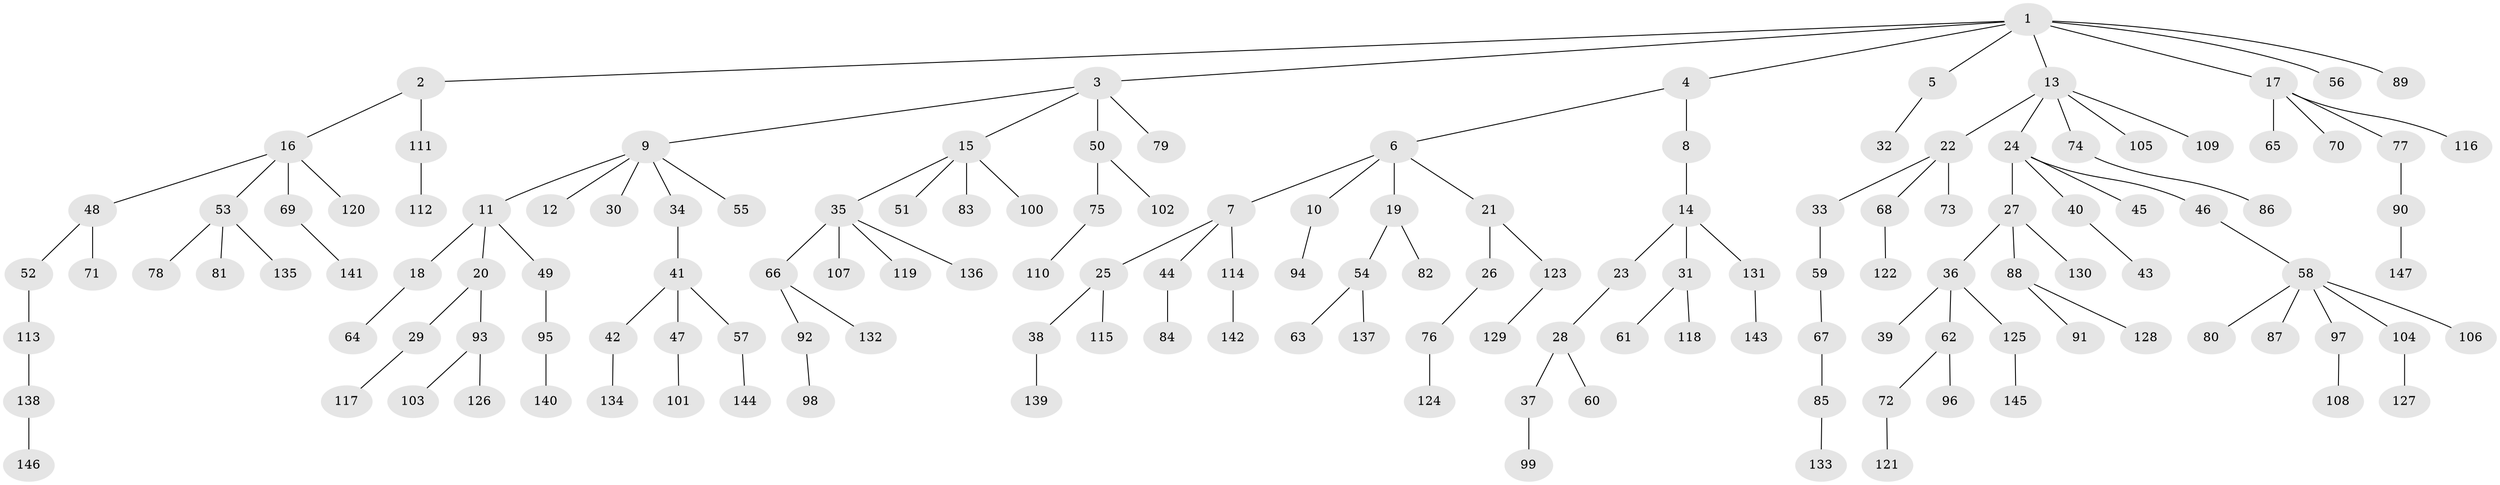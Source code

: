 // coarse degree distribution, {7: 0.009900990099009901, 6: 0.04950495049504951, 3: 0.07920792079207921, 2: 0.15841584158415842, 5: 0.0297029702970297, 4: 0.07920792079207921, 1: 0.594059405940594}
// Generated by graph-tools (version 1.1) at 2025/24/03/03/25 07:24:06]
// undirected, 147 vertices, 146 edges
graph export_dot {
graph [start="1"]
  node [color=gray90,style=filled];
  1;
  2;
  3;
  4;
  5;
  6;
  7;
  8;
  9;
  10;
  11;
  12;
  13;
  14;
  15;
  16;
  17;
  18;
  19;
  20;
  21;
  22;
  23;
  24;
  25;
  26;
  27;
  28;
  29;
  30;
  31;
  32;
  33;
  34;
  35;
  36;
  37;
  38;
  39;
  40;
  41;
  42;
  43;
  44;
  45;
  46;
  47;
  48;
  49;
  50;
  51;
  52;
  53;
  54;
  55;
  56;
  57;
  58;
  59;
  60;
  61;
  62;
  63;
  64;
  65;
  66;
  67;
  68;
  69;
  70;
  71;
  72;
  73;
  74;
  75;
  76;
  77;
  78;
  79;
  80;
  81;
  82;
  83;
  84;
  85;
  86;
  87;
  88;
  89;
  90;
  91;
  92;
  93;
  94;
  95;
  96;
  97;
  98;
  99;
  100;
  101;
  102;
  103;
  104;
  105;
  106;
  107;
  108;
  109;
  110;
  111;
  112;
  113;
  114;
  115;
  116;
  117;
  118;
  119;
  120;
  121;
  122;
  123;
  124;
  125;
  126;
  127;
  128;
  129;
  130;
  131;
  132;
  133;
  134;
  135;
  136;
  137;
  138;
  139;
  140;
  141;
  142;
  143;
  144;
  145;
  146;
  147;
  1 -- 2;
  1 -- 3;
  1 -- 4;
  1 -- 5;
  1 -- 13;
  1 -- 17;
  1 -- 56;
  1 -- 89;
  2 -- 16;
  2 -- 111;
  3 -- 9;
  3 -- 15;
  3 -- 50;
  3 -- 79;
  4 -- 6;
  4 -- 8;
  5 -- 32;
  6 -- 7;
  6 -- 10;
  6 -- 19;
  6 -- 21;
  7 -- 25;
  7 -- 44;
  7 -- 114;
  8 -- 14;
  9 -- 11;
  9 -- 12;
  9 -- 30;
  9 -- 34;
  9 -- 55;
  10 -- 94;
  11 -- 18;
  11 -- 20;
  11 -- 49;
  13 -- 22;
  13 -- 24;
  13 -- 74;
  13 -- 105;
  13 -- 109;
  14 -- 23;
  14 -- 31;
  14 -- 131;
  15 -- 35;
  15 -- 51;
  15 -- 83;
  15 -- 100;
  16 -- 48;
  16 -- 53;
  16 -- 69;
  16 -- 120;
  17 -- 65;
  17 -- 70;
  17 -- 77;
  17 -- 116;
  18 -- 64;
  19 -- 54;
  19 -- 82;
  20 -- 29;
  20 -- 93;
  21 -- 26;
  21 -- 123;
  22 -- 33;
  22 -- 68;
  22 -- 73;
  23 -- 28;
  24 -- 27;
  24 -- 40;
  24 -- 45;
  24 -- 46;
  25 -- 38;
  25 -- 115;
  26 -- 76;
  27 -- 36;
  27 -- 88;
  27 -- 130;
  28 -- 37;
  28 -- 60;
  29 -- 117;
  31 -- 61;
  31 -- 118;
  33 -- 59;
  34 -- 41;
  35 -- 66;
  35 -- 107;
  35 -- 119;
  35 -- 136;
  36 -- 39;
  36 -- 62;
  36 -- 125;
  37 -- 99;
  38 -- 139;
  40 -- 43;
  41 -- 42;
  41 -- 47;
  41 -- 57;
  42 -- 134;
  44 -- 84;
  46 -- 58;
  47 -- 101;
  48 -- 52;
  48 -- 71;
  49 -- 95;
  50 -- 75;
  50 -- 102;
  52 -- 113;
  53 -- 78;
  53 -- 81;
  53 -- 135;
  54 -- 63;
  54 -- 137;
  57 -- 144;
  58 -- 80;
  58 -- 87;
  58 -- 97;
  58 -- 104;
  58 -- 106;
  59 -- 67;
  62 -- 72;
  62 -- 96;
  66 -- 92;
  66 -- 132;
  67 -- 85;
  68 -- 122;
  69 -- 141;
  72 -- 121;
  74 -- 86;
  75 -- 110;
  76 -- 124;
  77 -- 90;
  85 -- 133;
  88 -- 91;
  88 -- 128;
  90 -- 147;
  92 -- 98;
  93 -- 103;
  93 -- 126;
  95 -- 140;
  97 -- 108;
  104 -- 127;
  111 -- 112;
  113 -- 138;
  114 -- 142;
  123 -- 129;
  125 -- 145;
  131 -- 143;
  138 -- 146;
}
